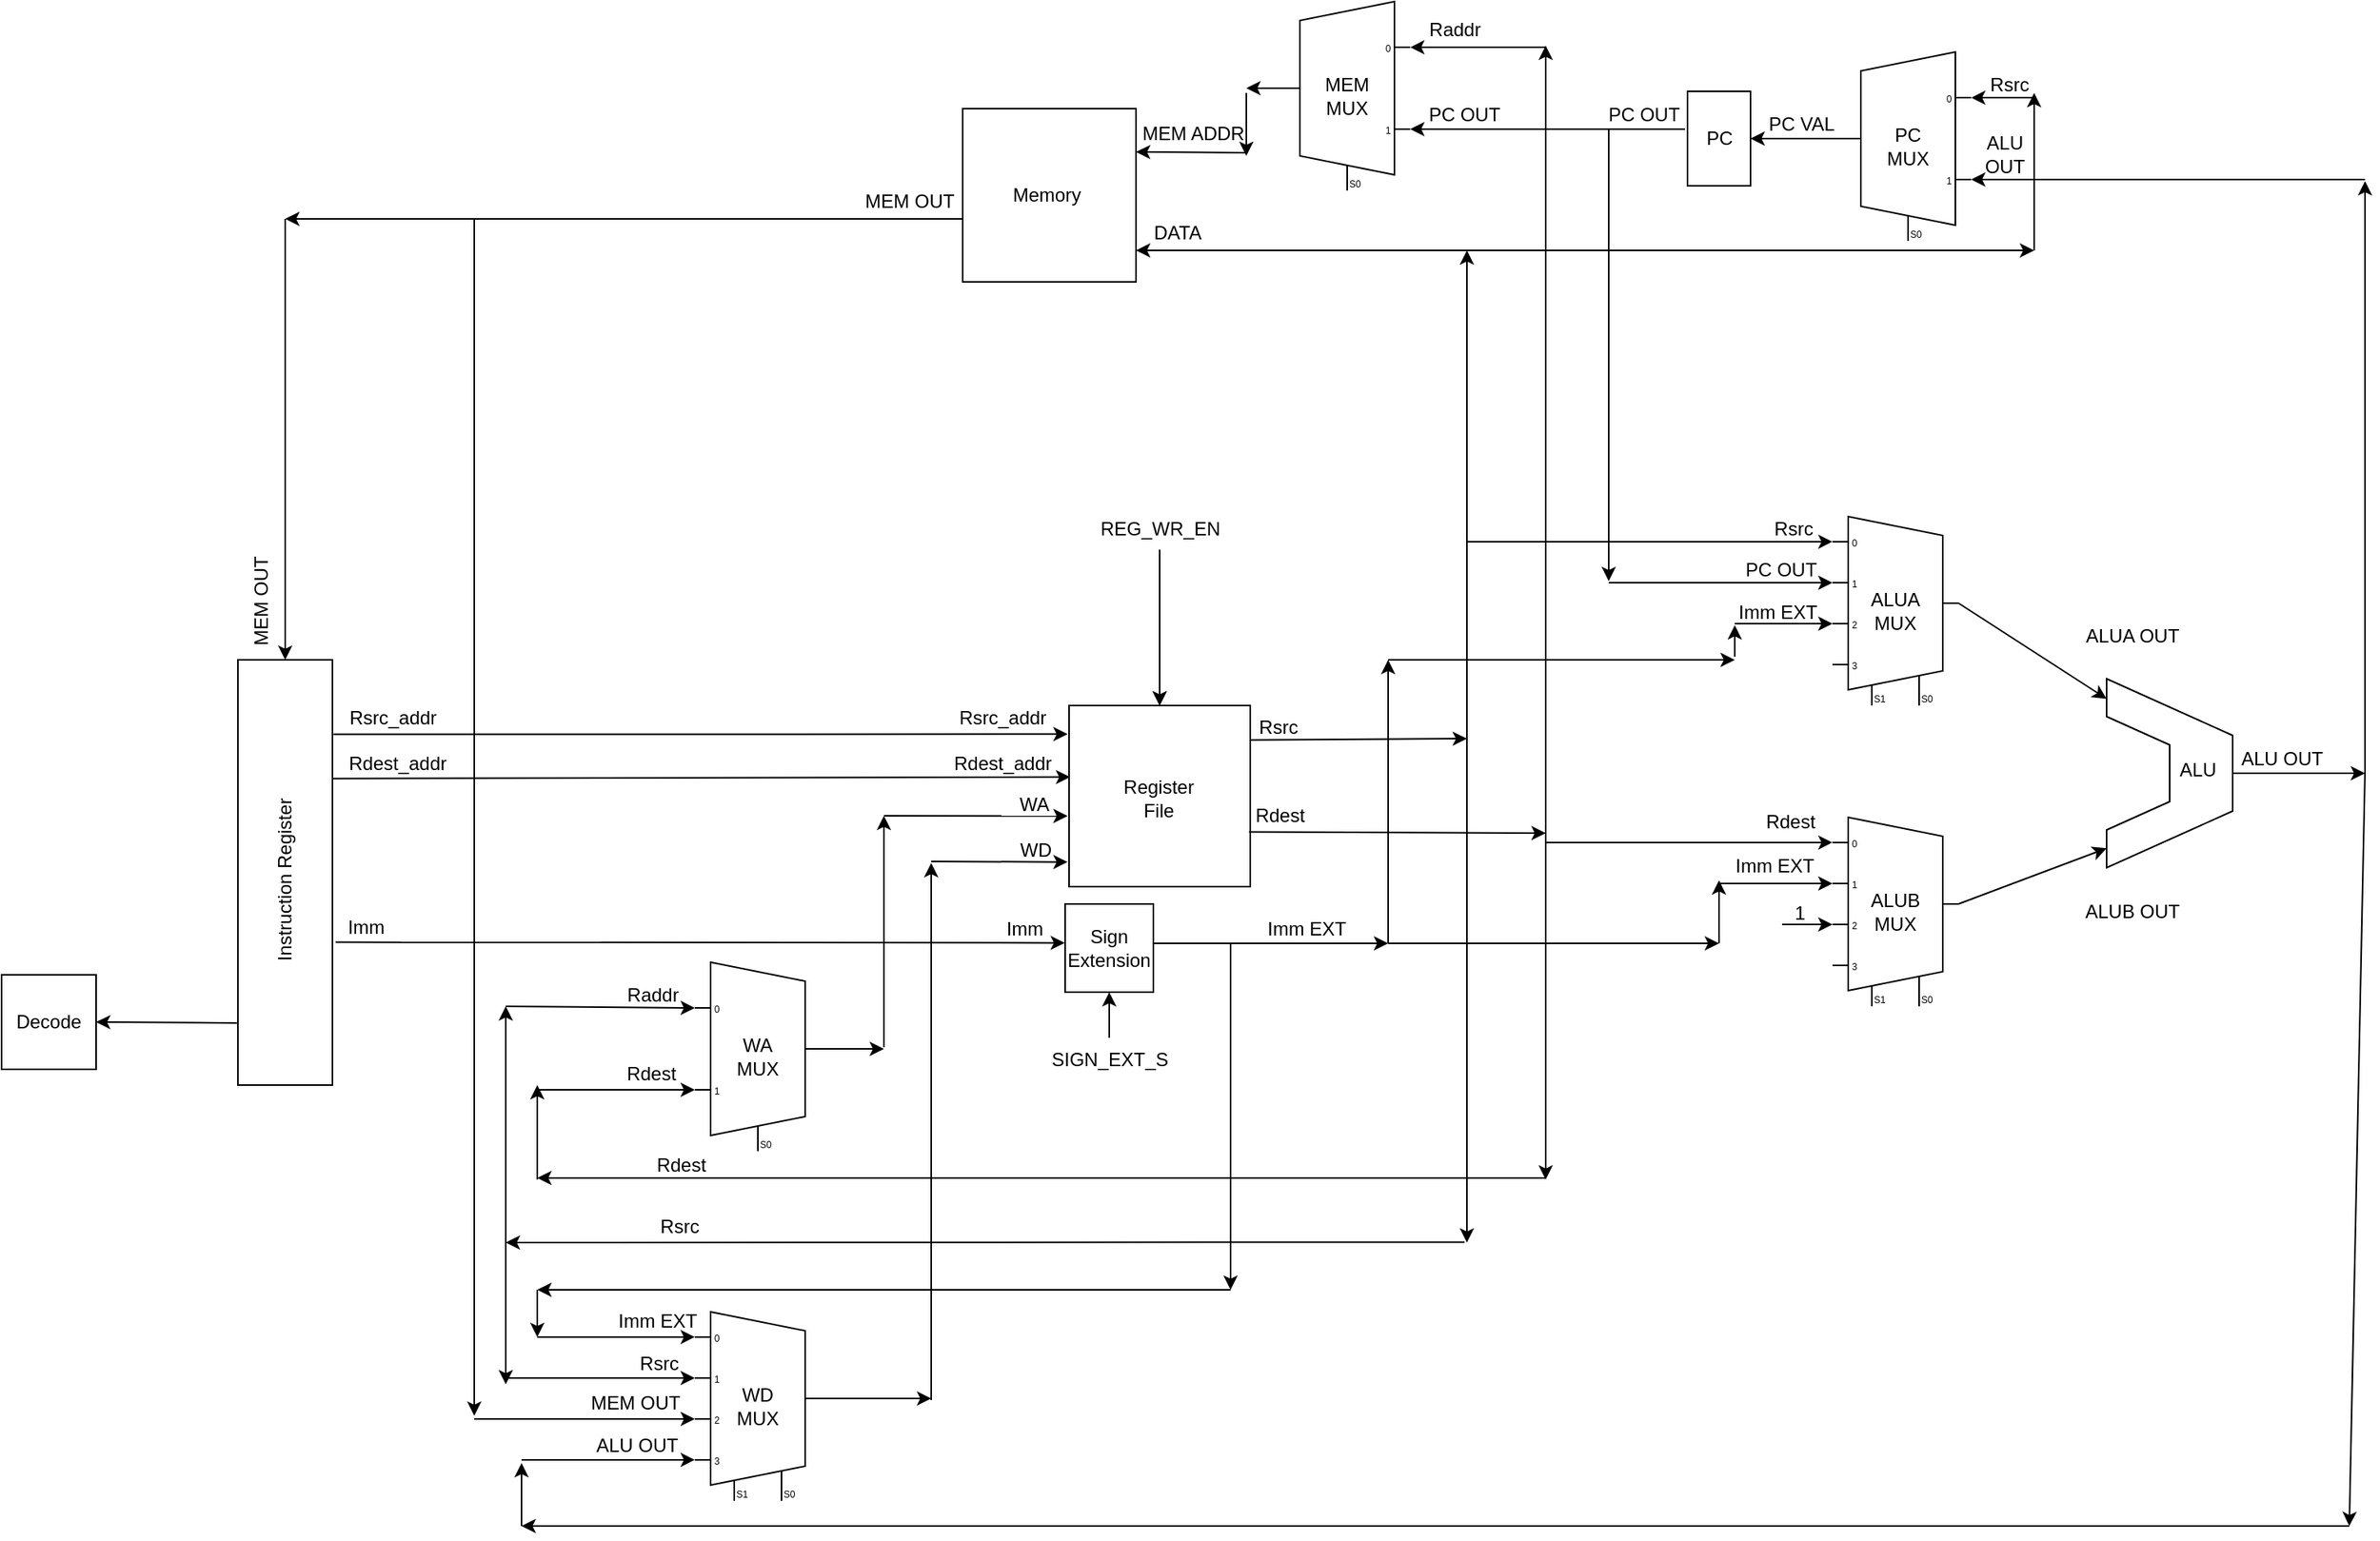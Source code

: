<mxfile version="24.8.4">
  <diagram name="Page-1" id="LI1cqc4f5GoJ5b9z3YXY">
    <mxGraphModel dx="1850" dy="590" grid="1" gridSize="10" guides="1" tooltips="1" connect="1" arrows="1" fold="1" page="1" pageScale="1" pageWidth="850" pageHeight="1100" math="0" shadow="0">
      <root>
        <mxCell id="0" />
        <mxCell id="1" parent="0" />
        <mxCell id="9z99N92EfXgimf6kSds7-51" value="" style="group" parent="1" vertex="1" connectable="0">
          <mxGeometry x="1012" y="502" width="80" height="120" as="geometry" />
        </mxCell>
        <mxCell id="K2oi60XM3H0Ri219pjTM-1" value="" style="group" parent="9z99N92EfXgimf6kSds7-51" vertex="1" connectable="0">
          <mxGeometry x="44" width="80" height="120" as="geometry" />
        </mxCell>
        <mxCell id="9z99N92EfXgimf6kSds7-6" value="" style="shape=stencil(tZXRjoIwEEW/pq+bQsPq6wb1PyqOS2NtSdvV3b93oGCs0I0IJISkc7mHIb1DCcttySsgKS0J25A0TSjFO66vT2tuKyicL164EXwvwSvWGX2Cqzi4liFUCUa4WmVbQr/wmfpieaGVQojQygbKg44wLhR66a+Hta//C1YV8s/gwLRNNtXd68yPbAFqskSnIbPre95OZ6KGvSaL7NQ81ORNJsuxEgsxy/e8OH0b/aMOfVdUO2oDA8JdFlL6AYt9YMXruesJnXzWF/h/moawnVsK9eC+/wxaP5sKWI0FPGWMTvOvx9qz0P+ZTfOzsf7Q/sL+FVLbaHKwHgkPHguDmWs8vcQ2VX+ONIUb);whiteSpace=wrap;html=1;" parent="K2oi60XM3H0Ri219pjTM-1" vertex="1">
          <mxGeometry width="80" height="120" as="geometry" />
        </mxCell>
        <mxCell id="9z99N92EfXgimf6kSds7-7" value="ALU" style="text;strokeColor=none;align=center;fillColor=none;html=1;verticalAlign=middle;whiteSpace=wrap;rounded=0;" parent="K2oi60XM3H0Ri219pjTM-1" vertex="1">
          <mxGeometry x="43" y="43" width="30" height="30" as="geometry" />
        </mxCell>
        <mxCell id="9H-k_ZPfXgQ5hOs1PysZ-1" value="" style="whiteSpace=wrap;html=1;aspect=fixed;" parent="1" vertex="1">
          <mxGeometry x="330" y="140" width="110" height="110" as="geometry" />
        </mxCell>
        <mxCell id="9H-k_ZPfXgQ5hOs1PysZ-2" value="&lt;div&gt;Memory&lt;/div&gt;" style="text;html=1;align=center;verticalAlign=middle;resizable=0;points=[];autosize=1;strokeColor=none;fillColor=none;" parent="1" vertex="1">
          <mxGeometry x="347.5" y="180" width="70" height="30" as="geometry" />
        </mxCell>
        <mxCell id="9H-k_ZPfXgQ5hOs1PysZ-5" value="ALUA&lt;br&gt;MUX" style="shadow=0;dashed=0;align=center;html=1;strokeWidth=1;shape=mxgraph.electrical.abstract.mux2;whiteSpace=wrap;selectorPins=2;" parent="1" vertex="1">
          <mxGeometry x="882" y="399" width="80" height="120" as="geometry" />
        </mxCell>
        <mxCell id="9H-k_ZPfXgQ5hOs1PysZ-6" value="ALUB&lt;br&gt;&lt;div&gt;MUX&lt;/div&gt;" style="shadow=0;dashed=0;align=center;html=1;strokeWidth=1;shape=mxgraph.electrical.abstract.mux2;whiteSpace=wrap;selectorPins=2;" parent="1" vertex="1">
          <mxGeometry x="882" y="590" width="80" height="120" as="geometry" />
        </mxCell>
        <mxCell id="9H-k_ZPfXgQ5hOs1PysZ-8" value="" style="endArrow=classic;html=1;rounded=0;entryX=0;entryY=0.108;entryDx=0;entryDy=3;entryPerimeter=0;" parent="1" target="9H-k_ZPfXgQ5hOs1PysZ-5" edge="1">
          <mxGeometry width="50" height="50" relative="1" as="geometry">
            <mxPoint x="650" y="415" as="sourcePoint" />
            <mxPoint x="872" y="428" as="targetPoint" />
          </mxGeometry>
        </mxCell>
        <mxCell id="9H-k_ZPfXgQ5hOs1PysZ-9" value="" style="endArrow=classic;html=1;rounded=0;entryX=0;entryY=0.325;entryDx=0;entryDy=3;entryPerimeter=0;" parent="1" target="9H-k_ZPfXgQ5hOs1PysZ-5" edge="1">
          <mxGeometry width="50" height="50" relative="1" as="geometry">
            <mxPoint x="740" y="441" as="sourcePoint" />
            <mxPoint x="882" y="479" as="targetPoint" />
          </mxGeometry>
        </mxCell>
        <mxCell id="9H-k_ZPfXgQ5hOs1PysZ-18" value="" style="endArrow=classic;html=1;rounded=0;entryX=0;entryY=0.542;entryDx=0;entryDy=3;entryPerimeter=0;" parent="1" target="9H-k_ZPfXgQ5hOs1PysZ-6" edge="1">
          <mxGeometry width="50" height="50" relative="1" as="geometry">
            <mxPoint x="850" y="658" as="sourcePoint" />
            <mxPoint x="854" y="659.87" as="targetPoint" />
          </mxGeometry>
        </mxCell>
        <mxCell id="9H-k_ZPfXgQ5hOs1PysZ-19" value="Rsrc" style="text;html=1;align=center;verticalAlign=middle;resizable=0;points=[];autosize=1;strokeColor=none;fillColor=none;" parent="1" vertex="1">
          <mxGeometry x="832" y="392" width="50" height="30" as="geometry" />
        </mxCell>
        <mxCell id="9H-k_ZPfXgQ5hOs1PysZ-20" value="PC OUT" style="text;html=1;align=center;verticalAlign=middle;resizable=0;points=[];autosize=1;strokeColor=none;fillColor=none;" parent="1" vertex="1">
          <mxGeometry x="814" y="418" width="70" height="30" as="geometry" />
        </mxCell>
        <mxCell id="9H-k_ZPfXgQ5hOs1PysZ-23" value="1" style="text;html=1;align=center;verticalAlign=middle;resizable=0;points=[];autosize=1;strokeColor=none;fillColor=none;" parent="1" vertex="1">
          <mxGeometry x="846" y="636" width="30" height="30" as="geometry" />
        </mxCell>
        <mxCell id="9H-k_ZPfXgQ5hOs1PysZ-24" value="" style="endArrow=classic;html=1;rounded=0;exitX=1;exitY=0.5;exitDx=0;exitDy=-5;exitPerimeter=0;entryX=0;entryY=0.106;entryDx=0;entryDy=0;entryPerimeter=0;" parent="1" source="9H-k_ZPfXgQ5hOs1PysZ-5" target="9z99N92EfXgimf6kSds7-6" edge="1">
          <mxGeometry width="50" height="50" relative="1" as="geometry">
            <mxPoint x="1022" y="550" as="sourcePoint" />
            <mxPoint x="1072" y="500" as="targetPoint" />
          </mxGeometry>
        </mxCell>
        <mxCell id="9H-k_ZPfXgQ5hOs1PysZ-25" value="" style="endArrow=classic;html=1;rounded=0;exitX=1;exitY=0.5;exitDx=0;exitDy=-5;exitPerimeter=0;entryX=0;entryY=0.897;entryDx=0;entryDy=0;entryPerimeter=0;" parent="1" source="9H-k_ZPfXgQ5hOs1PysZ-6" target="9z99N92EfXgimf6kSds7-6" edge="1">
          <mxGeometry width="50" height="50" relative="1" as="geometry">
            <mxPoint x="1052" y="570" as="sourcePoint" />
            <mxPoint x="1102" y="520" as="targetPoint" />
          </mxGeometry>
        </mxCell>
        <mxCell id="9H-k_ZPfXgQ5hOs1PysZ-26" value="ALUA OUT" style="text;html=1;align=center;verticalAlign=middle;resizable=0;points=[];autosize=1;strokeColor=none;fillColor=none;rotation=0;" parent="1" vertex="1">
          <mxGeometry x="1032" y="460" width="80" height="30" as="geometry" />
        </mxCell>
        <mxCell id="9H-k_ZPfXgQ5hOs1PysZ-27" value="ALUB OUT" style="text;html=1;align=center;verticalAlign=middle;resizable=0;points=[];autosize=1;strokeColor=none;fillColor=none;rotation=0;" parent="1" vertex="1">
          <mxGeometry x="1032" y="635" width="80" height="30" as="geometry" />
        </mxCell>
        <mxCell id="9H-k_ZPfXgQ5hOs1PysZ-36" value="" style="endArrow=classic;html=1;rounded=0;exitX=1;exitY=0.5;exitDx=0;exitDy=0;" parent="1" source="9z99N92EfXgimf6kSds7-6" edge="1">
          <mxGeometry width="50" height="50" relative="1" as="geometry">
            <mxPoint x="1140" y="571" as="sourcePoint" />
            <mxPoint x="1220" y="562" as="targetPoint" />
          </mxGeometry>
        </mxCell>
        <mxCell id="9H-k_ZPfXgQ5hOs1PysZ-37" value="ALU OUT" style="text;html=1;align=center;verticalAlign=middle;resizable=0;points=[];autosize=1;strokeColor=none;fillColor=none;" parent="1" vertex="1">
          <mxGeometry x="1127" y="538" width="80" height="30" as="geometry" />
        </mxCell>
        <mxCell id="9H-k_ZPfXgQ5hOs1PysZ-38" value="" style="endArrow=classic;html=1;rounded=0;" parent="1" edge="1">
          <mxGeometry width="50" height="50" relative="1" as="geometry">
            <mxPoint x="1220" y="560" as="sourcePoint" />
            <mxPoint x="1220" y="186" as="targetPoint" />
          </mxGeometry>
        </mxCell>
        <mxCell id="9H-k_ZPfXgQ5hOs1PysZ-43" value="" style="endArrow=classic;html=1;rounded=0;exitX=0;exitY=0.636;exitDx=0;exitDy=0;exitPerimeter=0;" parent="1" source="9H-k_ZPfXgQ5hOs1PysZ-1" edge="1">
          <mxGeometry width="50" height="50" relative="1" as="geometry">
            <mxPoint x="430" y="430" as="sourcePoint" />
            <mxPoint x="-100" y="210" as="targetPoint" />
          </mxGeometry>
        </mxCell>
        <mxCell id="9H-k_ZPfXgQ5hOs1PysZ-47" value="MEM OUT" style="text;html=1;align=center;verticalAlign=middle;resizable=0;points=[];autosize=1;strokeColor=none;fillColor=none;" parent="1" vertex="1">
          <mxGeometry x="256" y="184" width="80" height="30" as="geometry" />
        </mxCell>
        <mxCell id="9H-k_ZPfXgQ5hOs1PysZ-69" value="" style="endArrow=classic;html=1;rounded=0;entryX=1;entryY=0.5;entryDx=0;entryDy=0;" parent="1" edge="1">
          <mxGeometry width="50" height="50" relative="1" as="geometry">
            <mxPoint x="650" y="230" as="sourcePoint" />
            <mxPoint x="440" y="230" as="targetPoint" />
          </mxGeometry>
        </mxCell>
        <mxCell id="9H-k_ZPfXgQ5hOs1PysZ-71" value="&lt;div&gt;DATA&lt;/div&gt;" style="text;html=1;align=center;verticalAlign=middle;resizable=0;points=[];autosize=1;strokeColor=none;fillColor=none;" parent="1" vertex="1">
          <mxGeometry x="441" y="204" width="50" height="30" as="geometry" />
        </mxCell>
        <mxCell id="9H-k_ZPfXgQ5hOs1PysZ-72" value="" style="endArrow=classic;html=1;rounded=0;" parent="1" edge="1">
          <mxGeometry width="50" height="50" relative="1" as="geometry">
            <mxPoint x="700" y="600" as="sourcePoint" />
            <mxPoint x="700" y="100" as="targetPoint" />
          </mxGeometry>
        </mxCell>
        <mxCell id="9H-k_ZPfXgQ5hOs1PysZ-79" value="Rdest" style="text;html=1;align=center;verticalAlign=middle;resizable=0;points=[];autosize=1;strokeColor=none;fillColor=none;" parent="1" vertex="1">
          <mxGeometry x="830" y="578" width="50" height="30" as="geometry" />
        </mxCell>
        <mxCell id="9H-k_ZPfXgQ5hOs1PysZ-94" value="" style="endArrow=classic;html=1;rounded=0;" parent="1" edge="1">
          <mxGeometry width="50" height="50" relative="1" as="geometry">
            <mxPoint x="650" y="540" as="sourcePoint" />
            <mxPoint x="650" y="860" as="targetPoint" />
          </mxGeometry>
        </mxCell>
        <mxCell id="9H-k_ZPfXgQ5hOs1PysZ-99" value="" style="endArrow=classic;html=1;rounded=0;" parent="1" edge="1">
          <mxGeometry width="50" height="50" relative="1" as="geometry">
            <mxPoint x="600" y="670" as="sourcePoint" />
            <mxPoint x="600" y="490" as="targetPoint" />
          </mxGeometry>
        </mxCell>
        <mxCell id="9H-k_ZPfXgQ5hOs1PysZ-101" value="Imm EXT" style="text;html=1;align=center;verticalAlign=middle;resizable=0;points=[];autosize=1;strokeColor=none;fillColor=none;" parent="1" vertex="1">
          <mxGeometry x="812" y="445" width="70" height="30" as="geometry" />
        </mxCell>
        <mxCell id="9H-k_ZPfXgQ5hOs1PysZ-102" value="" style="endArrow=classic;html=1;rounded=0;" parent="1" edge="1">
          <mxGeometry width="50" height="50" relative="1" as="geometry">
            <mxPoint x="700" y="600" as="sourcePoint" />
            <mxPoint x="700" y="820" as="targetPoint" />
          </mxGeometry>
        </mxCell>
        <mxCell id="9H-k_ZPfXgQ5hOs1PysZ-109" value="WA&lt;br&gt;MUX" style="shadow=0;dashed=0;align=center;html=1;strokeWidth=1;shape=mxgraph.electrical.abstract.mux2;whiteSpace=wrap;" parent="1" vertex="1">
          <mxGeometry x="160" y="682" width="80" height="120" as="geometry" />
        </mxCell>
        <mxCell id="9H-k_ZPfXgQ5hOs1PysZ-110" value="&lt;div&gt;WD&lt;/div&gt;MUX" style="shadow=0;dashed=0;align=center;html=1;strokeWidth=1;shape=mxgraph.electrical.abstract.mux2;whiteSpace=wrap;selectorPins=2;" parent="1" vertex="1">
          <mxGeometry x="160" y="904" width="80" height="120" as="geometry" />
        </mxCell>
        <mxCell id="9H-k_ZPfXgQ5hOs1PysZ-111" value="" style="whiteSpace=wrap;html=1;aspect=fixed;" parent="1" vertex="1">
          <mxGeometry x="397.5" y="519" width="115" height="115" as="geometry" />
        </mxCell>
        <mxCell id="9H-k_ZPfXgQ5hOs1PysZ-112" value="" style="endArrow=classic;html=1;rounded=0;entryX=-0.008;entryY=0.864;entryDx=0;entryDy=0;entryPerimeter=0;" parent="1" target="9H-k_ZPfXgQ5hOs1PysZ-111" edge="1">
          <mxGeometry width="50" height="50" relative="1" as="geometry">
            <mxPoint x="310" y="618" as="sourcePoint" />
            <mxPoint x="381" y="629.25" as="targetPoint" />
          </mxGeometry>
        </mxCell>
        <mxCell id="9H-k_ZPfXgQ5hOs1PysZ-113" value="" style="endArrow=classic;html=1;rounded=0;entryX=-0.008;entryY=0.158;entryDx=0;entryDy=0;entryPerimeter=0;exitX=1.011;exitY=0.175;exitDx=0;exitDy=0;exitPerimeter=0;" parent="1" source="9H-k_ZPfXgQ5hOs1PysZ-139" target="9H-k_ZPfXgQ5hOs1PysZ-111" edge="1">
          <mxGeometry width="50" height="50" relative="1" as="geometry">
            <mxPoint x="310" y="537" as="sourcePoint" />
            <mxPoint x="390" y="537.81" as="targetPoint" />
          </mxGeometry>
        </mxCell>
        <mxCell id="9H-k_ZPfXgQ5hOs1PysZ-114" value="" style="endArrow=classic;html=1;rounded=0;entryX=0.006;entryY=0.395;entryDx=0;entryDy=0;entryPerimeter=0;exitX=0.996;exitY=0.279;exitDx=0;exitDy=0;exitPerimeter=0;" parent="1" source="9H-k_ZPfXgQ5hOs1PysZ-139" target="9H-k_ZPfXgQ5hOs1PysZ-111" edge="1">
          <mxGeometry width="50" height="50" relative="1" as="geometry">
            <mxPoint x="309.5" y="564" as="sourcePoint" />
            <mxPoint x="397.5" y="564" as="targetPoint" />
          </mxGeometry>
        </mxCell>
        <mxCell id="9H-k_ZPfXgQ5hOs1PysZ-115" value="" style="endArrow=classic;html=1;rounded=0;entryX=-0.008;entryY=0.61;entryDx=0;entryDy=0;entryPerimeter=0;" parent="1" target="9H-k_ZPfXgQ5hOs1PysZ-111" edge="1">
          <mxGeometry width="50" height="50" relative="1" as="geometry">
            <mxPoint x="280" y="589" as="sourcePoint" />
            <mxPoint x="390" y="582.81" as="targetPoint" />
          </mxGeometry>
        </mxCell>
        <mxCell id="9H-k_ZPfXgQ5hOs1PysZ-116" value="Register&lt;br&gt;File" style="text;html=1;align=center;verticalAlign=middle;resizable=0;points=[];autosize=1;strokeColor=none;fillColor=none;" parent="1" vertex="1">
          <mxGeometry x="418.5" y="557.5" width="70" height="40" as="geometry" />
        </mxCell>
        <mxCell id="9H-k_ZPfXgQ5hOs1PysZ-117" value="" style="endArrow=classic;html=1;rounded=0;exitX=1;exitY=0.5;exitDx=0;exitDy=-5;exitPerimeter=0;" parent="1" edge="1">
          <mxGeometry width="50" height="50" relative="1" as="geometry">
            <mxPoint x="280.0" y="736" as="sourcePoint" />
            <mxPoint x="280" y="589" as="targetPoint" />
          </mxGeometry>
        </mxCell>
        <mxCell id="9H-k_ZPfXgQ5hOs1PysZ-119" value="WD" style="text;html=1;align=center;verticalAlign=middle;resizable=0;points=[];autosize=1;strokeColor=none;fillColor=none;" parent="1" vertex="1">
          <mxGeometry x="355.5" y="595.5" width="40" height="30" as="geometry" />
        </mxCell>
        <mxCell id="9H-k_ZPfXgQ5hOs1PysZ-120" value="" style="endArrow=classic;html=1;rounded=0;exitX=1;exitY=0.5;exitDx=0;exitDy=-5;exitPerimeter=0;" parent="1" source="9H-k_ZPfXgQ5hOs1PysZ-109" edge="1">
          <mxGeometry width="50" height="50" relative="1" as="geometry">
            <mxPoint x="300" y="749" as="sourcePoint" />
            <mxPoint x="280" y="737" as="targetPoint" />
          </mxGeometry>
        </mxCell>
        <mxCell id="9H-k_ZPfXgQ5hOs1PysZ-121" value="WA" style="text;html=1;align=center;verticalAlign=middle;resizable=0;points=[];autosize=1;strokeColor=none;fillColor=none;" parent="1" vertex="1">
          <mxGeometry x="355" y="567" width="40" height="30" as="geometry" />
        </mxCell>
        <mxCell id="9H-k_ZPfXgQ5hOs1PysZ-122" value="" style="endArrow=classic;html=1;rounded=0;" parent="1" edge="1">
          <mxGeometry width="50" height="50" relative="1" as="geometry">
            <mxPoint x="310" y="960" as="sourcePoint" />
            <mxPoint x="310" y="619" as="targetPoint" />
          </mxGeometry>
        </mxCell>
        <mxCell id="9H-k_ZPfXgQ5hOs1PysZ-124" value="" style="endArrow=classic;html=1;rounded=0;exitX=1;exitY=0.5;exitDx=0;exitDy=-5;exitPerimeter=0;" parent="1" source="9H-k_ZPfXgQ5hOs1PysZ-110" edge="1">
          <mxGeometry width="50" height="50" relative="1" as="geometry">
            <mxPoint x="360" y="949" as="sourcePoint" />
            <mxPoint x="310" y="959" as="targetPoint" />
          </mxGeometry>
        </mxCell>
        <mxCell id="9H-k_ZPfXgQ5hOs1PysZ-125" value="" style="endArrow=classic;html=1;rounded=0;entryX=0;entryY=0.217;entryDx=0;entryDy=3;entryPerimeter=0;" parent="1" target="9H-k_ZPfXgQ5hOs1PysZ-109" edge="1">
          <mxGeometry width="50" height="50" relative="1" as="geometry">
            <mxPoint x="40" y="710" as="sourcePoint" />
            <mxPoint x="380" y="679" as="targetPoint" />
          </mxGeometry>
        </mxCell>
        <mxCell id="9H-k_ZPfXgQ5hOs1PysZ-127" value="" style="endArrow=classic;html=1;rounded=0;entryX=0;entryY=0.65;entryDx=0;entryDy=3;entryPerimeter=0;" parent="1" target="9H-k_ZPfXgQ5hOs1PysZ-109" edge="1">
          <mxGeometry width="50" height="50" relative="1" as="geometry">
            <mxPoint x="60" y="763" as="sourcePoint" />
            <mxPoint x="330" y="719" as="targetPoint" />
          </mxGeometry>
        </mxCell>
        <mxCell id="9H-k_ZPfXgQ5hOs1PysZ-129" value="" style="endArrow=classic;html=1;rounded=0;entryX=0;entryY=0.108;entryDx=0;entryDy=3;entryPerimeter=0;" parent="1" target="9H-k_ZPfXgQ5hOs1PysZ-110" edge="1">
          <mxGeometry width="50" height="50" relative="1" as="geometry">
            <mxPoint x="60" y="920" as="sourcePoint" />
            <mxPoint x="160" y="920" as="targetPoint" />
          </mxGeometry>
        </mxCell>
        <mxCell id="9H-k_ZPfXgQ5hOs1PysZ-130" value="" style="endArrow=classic;html=1;rounded=0;entryX=0;entryY=0.325;entryDx=0;entryDy=3;entryPerimeter=0;" parent="1" target="9H-k_ZPfXgQ5hOs1PysZ-110" edge="1">
          <mxGeometry width="50" height="50" relative="1" as="geometry">
            <mxPoint x="40" y="946" as="sourcePoint" />
            <mxPoint x="160" y="946.0" as="targetPoint" />
          </mxGeometry>
        </mxCell>
        <mxCell id="9H-k_ZPfXgQ5hOs1PysZ-132" value="Imm EXT" style="text;html=1;align=center;verticalAlign=middle;resizable=0;points=[];autosize=1;strokeColor=none;fillColor=none;" parent="1" vertex="1">
          <mxGeometry x="101" y="895" width="70" height="30" as="geometry" />
        </mxCell>
        <mxCell id="9H-k_ZPfXgQ5hOs1PysZ-133" value="&lt;div&gt;Rsrc&lt;br&gt;&lt;/div&gt;" style="text;html=1;align=center;verticalAlign=middle;resizable=0;points=[];autosize=1;strokeColor=none;fillColor=none;" parent="1" vertex="1">
          <mxGeometry x="112" y="922" width="50" height="30" as="geometry" />
        </mxCell>
        <mxCell id="9H-k_ZPfXgQ5hOs1PysZ-134" value="Rdest" style="text;html=1;align=center;verticalAlign=middle;resizable=0;points=[];autosize=1;strokeColor=none;fillColor=none;" parent="1" vertex="1">
          <mxGeometry x="107" y="738" width="50" height="30" as="geometry" />
        </mxCell>
        <mxCell id="9H-k_ZPfXgQ5hOs1PysZ-136" value="" style="endArrow=classic;html=1;rounded=0;entryX=0;entryY=0.542;entryDx=0;entryDy=3;entryPerimeter=0;" parent="1" target="9H-k_ZPfXgQ5hOs1PysZ-110" edge="1">
          <mxGeometry width="50" height="50" relative="1" as="geometry">
            <mxPoint x="20" y="972" as="sourcePoint" />
            <mxPoint x="157" y="970" as="targetPoint" />
          </mxGeometry>
        </mxCell>
        <mxCell id="9H-k_ZPfXgQ5hOs1PysZ-137" value="MEM OUT" style="text;html=1;align=center;verticalAlign=middle;resizable=0;points=[];autosize=1;strokeColor=none;fillColor=none;" parent="1" vertex="1">
          <mxGeometry x="82" y="947" width="80" height="30" as="geometry" />
        </mxCell>
        <mxCell id="9H-k_ZPfXgQ5hOs1PysZ-138" value="&lt;div&gt;Raddr&lt;/div&gt;" style="text;html=1;align=center;verticalAlign=middle;resizable=0;points=[];autosize=1;strokeColor=none;fillColor=none;" parent="1" vertex="1">
          <mxGeometry x="103" y="688" width="60" height="30" as="geometry" />
        </mxCell>
        <mxCell id="9H-k_ZPfXgQ5hOs1PysZ-139" value="" style="rounded=0;whiteSpace=wrap;html=1;" parent="1" vertex="1">
          <mxGeometry x="-130" y="490" width="60" height="270" as="geometry" />
        </mxCell>
        <mxCell id="9H-k_ZPfXgQ5hOs1PysZ-140" value="" style="endArrow=classic;html=1;rounded=0;exitX=1.033;exitY=0.664;exitDx=0;exitDy=0;exitPerimeter=0;entryX=-0.003;entryY=0.441;entryDx=0;entryDy=0;entryPerimeter=0;" parent="1" source="9H-k_ZPfXgQ5hOs1PysZ-139" target="YOEN7R9wZq0KIIL8G6Gs-15" edge="1">
          <mxGeometry width="50" height="50" relative="1" as="geometry">
            <mxPoint y="660" as="sourcePoint" />
            <mxPoint x="390" y="670" as="targetPoint" />
          </mxGeometry>
        </mxCell>
        <mxCell id="9H-k_ZPfXgQ5hOs1PysZ-141" value="&lt;div&gt;Imm&lt;/div&gt;" style="text;html=1;align=center;verticalAlign=middle;resizable=0;points=[];autosize=1;strokeColor=none;fillColor=none;" parent="1" vertex="1">
          <mxGeometry x="-74" y="645" width="50" height="30" as="geometry" />
        </mxCell>
        <mxCell id="9H-k_ZPfXgQ5hOs1PysZ-142" value="Rsrc_addr" style="text;html=1;align=center;verticalAlign=middle;resizable=0;points=[];autosize=1;strokeColor=none;fillColor=none;" parent="1" vertex="1">
          <mxGeometry x="315" y="512" width="80" height="30" as="geometry" />
        </mxCell>
        <mxCell id="9H-k_ZPfXgQ5hOs1PysZ-143" value="Rdest_addr" style="text;html=1;align=center;verticalAlign=middle;resizable=0;points=[];autosize=1;strokeColor=none;fillColor=none;" parent="1" vertex="1">
          <mxGeometry x="310" y="541" width="90" height="30" as="geometry" />
        </mxCell>
        <mxCell id="9H-k_ZPfXgQ5hOs1PysZ-144" value="Instruction Register" style="text;html=1;align=center;verticalAlign=middle;resizable=0;points=[];autosize=1;strokeColor=none;fillColor=none;rotation=-90;" parent="1" vertex="1">
          <mxGeometry x="-165" y="615" width="130" height="30" as="geometry" />
        </mxCell>
        <mxCell id="9H-k_ZPfXgQ5hOs1PysZ-145" value="Rsrc_addr" style="text;html=1;align=center;verticalAlign=middle;resizable=0;points=[];autosize=1;strokeColor=none;fillColor=none;" parent="1" vertex="1">
          <mxGeometry x="-72" y="512" width="80" height="30" as="geometry" />
        </mxCell>
        <mxCell id="9H-k_ZPfXgQ5hOs1PysZ-146" value="Rdest_addr" style="text;html=1;align=center;verticalAlign=middle;resizable=0;points=[];autosize=1;strokeColor=none;fillColor=none;" parent="1" vertex="1">
          <mxGeometry x="-74" y="541" width="90" height="30" as="geometry" />
        </mxCell>
        <mxCell id="9H-k_ZPfXgQ5hOs1PysZ-147" value="" style="endArrow=classic;html=1;rounded=0;exitX=1.002;exitY=0.19;exitDx=0;exitDy=0;exitPerimeter=0;" parent="1" source="9H-k_ZPfXgQ5hOs1PysZ-111" edge="1">
          <mxGeometry width="50" height="50" relative="1" as="geometry">
            <mxPoint x="610" y="600" as="sourcePoint" />
            <mxPoint x="650" y="540" as="targetPoint" />
          </mxGeometry>
        </mxCell>
        <mxCell id="9H-k_ZPfXgQ5hOs1PysZ-148" value="Rsrc" style="text;html=1;align=center;verticalAlign=middle;resizable=0;points=[];autosize=1;strokeColor=none;fillColor=none;" parent="1" vertex="1">
          <mxGeometry x="505" y="518" width="50" height="30" as="geometry" />
        </mxCell>
        <mxCell id="9H-k_ZPfXgQ5hOs1PysZ-149" value="" style="endArrow=classic;html=1;rounded=0;exitX=0.993;exitY=0.698;exitDx=0;exitDy=0;exitPerimeter=0;" parent="1" source="9H-k_ZPfXgQ5hOs1PysZ-111" edge="1">
          <mxGeometry width="50" height="50" relative="1" as="geometry">
            <mxPoint x="630" y="600" as="sourcePoint" />
            <mxPoint x="700" y="600" as="targetPoint" />
          </mxGeometry>
        </mxCell>
        <mxCell id="9H-k_ZPfXgQ5hOs1PysZ-150" value="Rdest" style="text;html=1;align=center;verticalAlign=middle;resizable=0;points=[];autosize=1;strokeColor=none;fillColor=none;" parent="1" vertex="1">
          <mxGeometry x="506" y="574" width="50" height="30" as="geometry" />
        </mxCell>
        <mxCell id="9H-k_ZPfXgQ5hOs1PysZ-151" value="Decode" style="rounded=0;whiteSpace=wrap;html=1;" parent="1" vertex="1">
          <mxGeometry x="-280" y="690" width="60" height="60" as="geometry" />
        </mxCell>
        <mxCell id="9H-k_ZPfXgQ5hOs1PysZ-152" value="" style="endArrow=classic;html=1;rounded=0;entryX=1;entryY=0.5;entryDx=0;entryDy=0;exitX=-0.01;exitY=0.854;exitDx=0;exitDy=0;exitPerimeter=0;" parent="1" source="9H-k_ZPfXgQ5hOs1PysZ-139" target="9H-k_ZPfXgQ5hOs1PysZ-151" edge="1">
          <mxGeometry width="50" height="50" relative="1" as="geometry">
            <mxPoint x="-110" y="770" as="sourcePoint" />
            <mxPoint x="-60" y="720" as="targetPoint" />
          </mxGeometry>
        </mxCell>
        <mxCell id="9H-k_ZPfXgQ5hOs1PysZ-153" value="" style="endArrow=classic;html=1;rounded=0;entryX=0.5;entryY=0;entryDx=0;entryDy=0;" parent="1" target="9H-k_ZPfXgQ5hOs1PysZ-139" edge="1">
          <mxGeometry width="50" height="50" relative="1" as="geometry">
            <mxPoint x="-100" y="210" as="sourcePoint" />
            <mxPoint x="210" y="440" as="targetPoint" />
          </mxGeometry>
        </mxCell>
        <mxCell id="9H-k_ZPfXgQ5hOs1PysZ-154" value="&lt;div&gt;MEM OUT&lt;/div&gt;" style="text;html=1;align=center;verticalAlign=middle;resizable=0;points=[];autosize=1;strokeColor=none;fillColor=none;rotation=-90;" parent="1" vertex="1">
          <mxGeometry x="-155" y="438" width="80" height="30" as="geometry" />
        </mxCell>
        <mxCell id="9H-k_ZPfXgQ5hOs1PysZ-155" value="" style="endArrow=classic;html=1;rounded=0;" parent="1" edge="1">
          <mxGeometry width="50" height="50" relative="1" as="geometry">
            <mxPoint x="700" y="819" as="sourcePoint" />
            <mxPoint x="60" y="819" as="targetPoint" />
          </mxGeometry>
        </mxCell>
        <mxCell id="9H-k_ZPfXgQ5hOs1PysZ-156" value="" style="endArrow=classic;html=1;rounded=0;exitX=-0.007;exitY=0.19;exitDx=0;exitDy=0;exitPerimeter=0;" parent="1" edge="1">
          <mxGeometry width="50" height="50" relative="1" as="geometry">
            <mxPoint x="648.51" y="859.7" as="sourcePoint" />
            <mxPoint x="40" y="860" as="targetPoint" />
          </mxGeometry>
        </mxCell>
        <mxCell id="9H-k_ZPfXgQ5hOs1PysZ-157" value="Rsrc" style="text;html=1;align=center;verticalAlign=middle;resizable=0;points=[];autosize=1;strokeColor=none;fillColor=none;" parent="1" vertex="1">
          <mxGeometry x="125" y="835" width="50" height="30" as="geometry" />
        </mxCell>
        <mxCell id="9H-k_ZPfXgQ5hOs1PysZ-158" value="Rdest" style="text;html=1;align=center;verticalAlign=middle;resizable=0;points=[];autosize=1;strokeColor=none;fillColor=none;" parent="1" vertex="1">
          <mxGeometry x="126" y="796" width="50" height="30" as="geometry" />
        </mxCell>
        <mxCell id="9H-k_ZPfXgQ5hOs1PysZ-159" value="" style="endArrow=classic;html=1;rounded=0;" parent="1" edge="1">
          <mxGeometry width="50" height="50" relative="1" as="geometry">
            <mxPoint x="60" y="820" as="sourcePoint" />
            <mxPoint x="60" y="760" as="targetPoint" />
          </mxGeometry>
        </mxCell>
        <mxCell id="9H-k_ZPfXgQ5hOs1PysZ-160" value="" style="endArrow=classic;html=1;rounded=0;" parent="1" edge="1">
          <mxGeometry width="50" height="50" relative="1" as="geometry">
            <mxPoint x="40" y="860" as="sourcePoint" />
            <mxPoint x="40" y="710" as="targetPoint" />
          </mxGeometry>
        </mxCell>
        <mxCell id="9H-k_ZPfXgQ5hOs1PysZ-161" value="" style="endArrow=classic;html=1;rounded=0;" parent="1" edge="1">
          <mxGeometry width="50" height="50" relative="1" as="geometry">
            <mxPoint x="40" y="860" as="sourcePoint" />
            <mxPoint x="40" y="950" as="targetPoint" />
          </mxGeometry>
        </mxCell>
        <mxCell id="9H-k_ZPfXgQ5hOs1PysZ-164" value="" style="endArrow=classic;html=1;rounded=0;" parent="1" edge="1">
          <mxGeometry width="50" height="50" relative="1" as="geometry">
            <mxPoint x="20" y="210" as="sourcePoint" />
            <mxPoint x="20" y="970" as="targetPoint" />
          </mxGeometry>
        </mxCell>
        <mxCell id="YOEN7R9wZq0KIIL8G6Gs-2" value="" style="endArrow=classic;html=1;rounded=0;" parent="1" edge="1">
          <mxGeometry width="50" height="50" relative="1" as="geometry">
            <mxPoint x="1220" y="560" as="sourcePoint" />
            <mxPoint x="1210" y="1040" as="targetPoint" />
          </mxGeometry>
        </mxCell>
        <mxCell id="YOEN7R9wZq0KIIL8G6Gs-3" value="" style="endArrow=classic;html=1;rounded=0;" parent="1" edge="1">
          <mxGeometry width="50" height="50" relative="1" as="geometry">
            <mxPoint x="1210" y="1040" as="sourcePoint" />
            <mxPoint x="50" y="1040" as="targetPoint" />
          </mxGeometry>
        </mxCell>
        <mxCell id="YOEN7R9wZq0KIIL8G6Gs-5" value="" style="endArrow=classic;html=1;rounded=0;entryX=0;entryY=0.758;entryDx=0;entryDy=3;entryPerimeter=0;" parent="1" target="9H-k_ZPfXgQ5hOs1PysZ-110" edge="1">
          <mxGeometry width="50" height="50" relative="1" as="geometry">
            <mxPoint x="50" y="998" as="sourcePoint" />
            <mxPoint x="260" y="960" as="targetPoint" />
          </mxGeometry>
        </mxCell>
        <mxCell id="YOEN7R9wZq0KIIL8G6Gs-6" value="ALU OUT" style="text;html=1;align=center;verticalAlign=middle;resizable=0;points=[];autosize=1;strokeColor=none;fillColor=none;" parent="1" vertex="1">
          <mxGeometry x="83" y="974" width="80" height="30" as="geometry" />
        </mxCell>
        <mxCell id="YOEN7R9wZq0KIIL8G6Gs-7" value="" style="endArrow=classic;html=1;rounded=0;" parent="1" edge="1">
          <mxGeometry width="50" height="50" relative="1" as="geometry">
            <mxPoint x="50" y="1040" as="sourcePoint" />
            <mxPoint x="50" y="1000" as="targetPoint" />
          </mxGeometry>
        </mxCell>
        <mxCell id="YOEN7R9wZq0KIIL8G6Gs-10" value="" style="endArrow=classic;html=1;rounded=0;entryX=0;entryY=0.542;entryDx=0;entryDy=3;entryPerimeter=0;" parent="1" target="9H-k_ZPfXgQ5hOs1PysZ-5" edge="1">
          <mxGeometry width="50" height="50" relative="1" as="geometry">
            <mxPoint x="820" y="467" as="sourcePoint" />
            <mxPoint x="830" y="430" as="targetPoint" />
          </mxGeometry>
        </mxCell>
        <mxCell id="YOEN7R9wZq0KIIL8G6Gs-12" value="" style="endArrow=classic;html=1;rounded=0;" parent="1" edge="1">
          <mxGeometry width="50" height="50" relative="1" as="geometry">
            <mxPoint x="600" y="490" as="sourcePoint" />
            <mxPoint x="820" y="490" as="targetPoint" />
          </mxGeometry>
        </mxCell>
        <mxCell id="YOEN7R9wZq0KIIL8G6Gs-14" value="" style="endArrow=classic;html=1;rounded=0;" parent="1" edge="1">
          <mxGeometry width="50" height="50" relative="1" as="geometry">
            <mxPoint x="820" y="488" as="sourcePoint" />
            <mxPoint x="820" y="468" as="targetPoint" />
          </mxGeometry>
        </mxCell>
        <mxCell id="YOEN7R9wZq0KIIL8G6Gs-15" value="Sign&lt;br&gt;Extension" style="whiteSpace=wrap;html=1;aspect=fixed;" parent="1" vertex="1">
          <mxGeometry x="395" y="645" width="56" height="56" as="geometry" />
        </mxCell>
        <mxCell id="YOEN7R9wZq0KIIL8G6Gs-16" value="Imm" style="text;html=1;align=center;verticalAlign=middle;resizable=0;points=[];autosize=1;strokeColor=none;fillColor=none;" parent="1" vertex="1">
          <mxGeometry x="344" y="646" width="50" height="30" as="geometry" />
        </mxCell>
        <mxCell id="YOEN7R9wZq0KIIL8G6Gs-17" value="" style="endArrow=classic;html=1;rounded=0;exitX=1;exitY=0.5;exitDx=0;exitDy=0;" parent="1" edge="1">
          <mxGeometry width="50" height="50" relative="1" as="geometry">
            <mxPoint x="451.0" y="670.0" as="sourcePoint" />
            <mxPoint x="600" y="670" as="targetPoint" />
          </mxGeometry>
        </mxCell>
        <mxCell id="YOEN7R9wZq0KIIL8G6Gs-18" value="Imm EXT" style="text;html=1;align=center;verticalAlign=middle;resizable=0;points=[];autosize=1;strokeColor=none;fillColor=none;" parent="1" vertex="1">
          <mxGeometry x="513" y="646" width="70" height="30" as="geometry" />
        </mxCell>
        <mxCell id="YOEN7R9wZq0KIIL8G6Gs-19" value="" style="endArrow=classic;html=1;rounded=0;" parent="1" edge="1">
          <mxGeometry width="50" height="50" relative="1" as="geometry">
            <mxPoint x="60" y="890" as="sourcePoint" />
            <mxPoint x="60" y="920" as="targetPoint" />
          </mxGeometry>
        </mxCell>
        <mxCell id="YOEN7R9wZq0KIIL8G6Gs-20" value="" style="endArrow=classic;html=1;rounded=0;" parent="1" edge="1">
          <mxGeometry width="50" height="50" relative="1" as="geometry">
            <mxPoint x="500" y="890" as="sourcePoint" />
            <mxPoint x="60" y="890" as="targetPoint" />
          </mxGeometry>
        </mxCell>
        <mxCell id="YOEN7R9wZq0KIIL8G6Gs-21" value="" style="endArrow=classic;html=1;rounded=0;" parent="1" edge="1">
          <mxGeometry width="50" height="50" relative="1" as="geometry">
            <mxPoint x="500" y="670" as="sourcePoint" />
            <mxPoint x="500" y="890" as="targetPoint" />
          </mxGeometry>
        </mxCell>
        <mxCell id="YOEN7R9wZq0KIIL8G6Gs-22" value="MEM&lt;br&gt;MUX" style="shadow=0;dashed=0;align=center;html=1;strokeWidth=1;shape=mxgraph.electrical.abstract.mux2;operation=demux;whiteSpace=wrap;" parent="1" vertex="1">
          <mxGeometry x="534" y="72" width="80" height="120" as="geometry" />
        </mxCell>
        <mxCell id="YOEN7R9wZq0KIIL8G6Gs-23" value="" style="endArrow=classic;html=1;rounded=0;entryX=1;entryY=0.217;entryDx=0;entryDy=3;entryPerimeter=0;" parent="1" target="YOEN7R9wZq0KIIL8G6Gs-22" edge="1">
          <mxGeometry width="50" height="50" relative="1" as="geometry">
            <mxPoint x="700" y="101" as="sourcePoint" />
            <mxPoint x="626" y="29" as="targetPoint" />
          </mxGeometry>
        </mxCell>
        <mxCell id="YOEN7R9wZq0KIIL8G6Gs-24" value="" style="endArrow=classic;html=1;rounded=0;entryX=1;entryY=0.65;entryDx=0;entryDy=3;entryPerimeter=0;exitX=-0.039;exitY=0.3;exitDx=0;exitDy=0;exitPerimeter=0;" parent="1" source="YOEN7R9wZq0KIIL8G6Gs-42" target="YOEN7R9wZq0KIIL8G6Gs-22" edge="1">
          <mxGeometry width="50" height="50" relative="1" as="geometry">
            <mxPoint x="770" y="153" as="sourcePoint" />
            <mxPoint x="620" y="79" as="targetPoint" />
          </mxGeometry>
        </mxCell>
        <mxCell id="YOEN7R9wZq0KIIL8G6Gs-25" value="Raddr" style="text;html=1;align=center;verticalAlign=middle;resizable=0;points=[];autosize=1;strokeColor=none;fillColor=none;" parent="1" vertex="1">
          <mxGeometry x="612" y="75" width="60" height="30" as="geometry" />
        </mxCell>
        <mxCell id="YOEN7R9wZq0KIIL8G6Gs-26" value="PC OUT" style="text;html=1;align=center;verticalAlign=middle;resizable=0;points=[];autosize=1;strokeColor=none;fillColor=none;" parent="1" vertex="1">
          <mxGeometry x="613" y="129" width="70" height="30" as="geometry" />
        </mxCell>
        <mxCell id="YOEN7R9wZq0KIIL8G6Gs-39" value="PC&lt;br&gt;MUX" style="shadow=0;dashed=0;align=center;html=1;strokeWidth=1;shape=mxgraph.electrical.abstract.mux2;operation=demux;whiteSpace=wrap;" parent="1" vertex="1">
          <mxGeometry x="890" y="104" width="80" height="120" as="geometry" />
        </mxCell>
        <mxCell id="YOEN7R9wZq0KIIL8G6Gs-40" value="" style="group" parent="1" vertex="1" connectable="0">
          <mxGeometry x="790" y="129" width="40" height="60" as="geometry" />
        </mxCell>
        <mxCell id="YOEN7R9wZq0KIIL8G6Gs-41" value="" style="rounded=0;whiteSpace=wrap;html=1;" parent="YOEN7R9wZq0KIIL8G6Gs-40" vertex="1">
          <mxGeometry width="40" height="60" as="geometry" />
        </mxCell>
        <mxCell id="YOEN7R9wZq0KIIL8G6Gs-42" value="PC" style="text;html=1;align=center;verticalAlign=middle;resizable=0;points=[];autosize=1;strokeColor=none;fillColor=none;" parent="YOEN7R9wZq0KIIL8G6Gs-40" vertex="1">
          <mxGeometry y="15" width="40" height="30" as="geometry" />
        </mxCell>
        <mxCell id="YOEN7R9wZq0KIIL8G6Gs-43" value="" style="endArrow=classic;html=1;rounded=0;entryX=1;entryY=0.5;entryDx=0;entryDy=0;exitX=0;exitY=0.458;exitDx=0;exitDy=0;exitPerimeter=0;" parent="1" source="YOEN7R9wZq0KIIL8G6Gs-39" target="YOEN7R9wZq0KIIL8G6Gs-41" edge="1">
          <mxGeometry width="50" height="50" relative="1" as="geometry">
            <mxPoint x="670" y="249" as="sourcePoint" />
            <mxPoint x="720" y="199" as="targetPoint" />
          </mxGeometry>
        </mxCell>
        <mxCell id="YOEN7R9wZq0KIIL8G6Gs-44" value="PC VAL" style="text;html=1;align=center;verticalAlign=middle;resizable=0;points=[];autosize=1;strokeColor=none;fillColor=none;" parent="1" vertex="1">
          <mxGeometry x="827" y="135" width="70" height="30" as="geometry" />
        </mxCell>
        <mxCell id="YOEN7R9wZq0KIIL8G6Gs-45" value="PC OUT" style="text;html=1;align=center;verticalAlign=middle;resizable=0;points=[];autosize=1;strokeColor=none;fillColor=none;" parent="1" vertex="1">
          <mxGeometry x="727" y="129" width="70" height="30" as="geometry" />
        </mxCell>
        <mxCell id="YOEN7R9wZq0KIIL8G6Gs-46" value="" style="endArrow=classic;html=1;rounded=0;entryX=1;entryY=0.25;entryDx=0;entryDy=0;" parent="1" target="9H-k_ZPfXgQ5hOs1PysZ-1" edge="1">
          <mxGeometry width="50" height="50" relative="1" as="geometry">
            <mxPoint x="510" y="168" as="sourcePoint" />
            <mxPoint x="580" y="250" as="targetPoint" />
          </mxGeometry>
        </mxCell>
        <mxCell id="YOEN7R9wZq0KIIL8G6Gs-47" value="" style="endArrow=classic;html=1;rounded=0;" parent="1" edge="1">
          <mxGeometry width="50" height="50" relative="1" as="geometry">
            <mxPoint x="510" y="130" as="sourcePoint" />
            <mxPoint x="510" y="170" as="targetPoint" />
          </mxGeometry>
        </mxCell>
        <mxCell id="YOEN7R9wZq0KIIL8G6Gs-48" value="" style="endArrow=classic;html=1;rounded=0;exitX=0;exitY=0.458;exitDx=0;exitDy=0;exitPerimeter=0;" parent="1" source="YOEN7R9wZq0KIIL8G6Gs-22" edge="1">
          <mxGeometry width="50" height="50" relative="1" as="geometry">
            <mxPoint x="538" y="138" as="sourcePoint" />
            <mxPoint x="510" y="127" as="targetPoint" />
          </mxGeometry>
        </mxCell>
        <mxCell id="YOEN7R9wZq0KIIL8G6Gs-49" value="MEM ADDR" style="text;html=1;align=center;verticalAlign=middle;resizable=0;points=[];autosize=1;strokeColor=none;fillColor=none;" parent="1" vertex="1">
          <mxGeometry x="431" y="141" width="90" height="30" as="geometry" />
        </mxCell>
        <mxCell id="YOEN7R9wZq0KIIL8G6Gs-50" value="" style="endArrow=classic;html=1;rounded=0;" parent="1" edge="1">
          <mxGeometry width="50" height="50" relative="1" as="geometry">
            <mxPoint x="650" y="230" as="sourcePoint" />
            <mxPoint x="1010" y="230" as="targetPoint" />
          </mxGeometry>
        </mxCell>
        <mxCell id="YOEN7R9wZq0KIIL8G6Gs-51" value="" style="endArrow=classic;html=1;rounded=0;" parent="1" edge="1">
          <mxGeometry width="50" height="50" relative="1" as="geometry">
            <mxPoint x="1010" y="230" as="sourcePoint" />
            <mxPoint x="1010" y="130" as="targetPoint" />
          </mxGeometry>
        </mxCell>
        <mxCell id="YOEN7R9wZq0KIIL8G6Gs-52" value="" style="endArrow=classic;html=1;rounded=0;entryX=1;entryY=0.217;entryDx=0;entryDy=3;entryPerimeter=0;" parent="1" target="YOEN7R9wZq0KIIL8G6Gs-39" edge="1">
          <mxGeometry width="50" height="50" relative="1" as="geometry">
            <mxPoint x="1010" y="133" as="sourcePoint" />
            <mxPoint x="960" y="130" as="targetPoint" />
          </mxGeometry>
        </mxCell>
        <mxCell id="YOEN7R9wZq0KIIL8G6Gs-53" value="Rsrc" style="text;html=1;align=center;verticalAlign=middle;resizable=0;points=[];autosize=1;strokeColor=none;fillColor=none;" parent="1" vertex="1">
          <mxGeometry x="969" y="110" width="50" height="30" as="geometry" />
        </mxCell>
        <mxCell id="YOEN7R9wZq0KIIL8G6Gs-54" value="" style="endArrow=classic;html=1;rounded=0;entryX=1;entryY=0.65;entryDx=0;entryDy=3;entryPerimeter=0;" parent="1" target="YOEN7R9wZq0KIIL8G6Gs-39" edge="1">
          <mxGeometry width="50" height="50" relative="1" as="geometry">
            <mxPoint x="1220" y="185" as="sourcePoint" />
            <mxPoint x="1050" y="240" as="targetPoint" />
          </mxGeometry>
        </mxCell>
        <mxCell id="YOEN7R9wZq0KIIL8G6Gs-55" value="ALU &lt;br&gt;OUT" style="text;html=1;align=center;verticalAlign=middle;resizable=0;points=[];autosize=1;strokeColor=none;fillColor=none;" parent="1" vertex="1">
          <mxGeometry x="966" y="149" width="50" height="40" as="geometry" />
        </mxCell>
        <mxCell id="YOEN7R9wZq0KIIL8G6Gs-56" value="" style="endArrow=classic;html=1;rounded=0;" parent="1" edge="1">
          <mxGeometry width="50" height="50" relative="1" as="geometry">
            <mxPoint x="650" y="540" as="sourcePoint" />
            <mxPoint x="650" y="230" as="targetPoint" />
          </mxGeometry>
        </mxCell>
        <mxCell id="YOEN7R9wZq0KIIL8G6Gs-57" value="" style="endArrow=classic;html=1;rounded=0;" parent="1" edge="1">
          <mxGeometry width="50" height="50" relative="1" as="geometry">
            <mxPoint x="740" y="153" as="sourcePoint" />
            <mxPoint x="740" y="440" as="targetPoint" />
          </mxGeometry>
        </mxCell>
        <mxCell id="aehjJ6CbeJxbUUqKp3Ej-1" value="" style="endArrow=classic;html=1;rounded=0;entryX=0;entryY=0.108;entryDx=0;entryDy=3;entryPerimeter=0;" parent="1" target="9H-k_ZPfXgQ5hOs1PysZ-6" edge="1">
          <mxGeometry width="50" height="50" relative="1" as="geometry">
            <mxPoint x="700" y="606" as="sourcePoint" />
            <mxPoint x="856" y="607" as="targetPoint" />
          </mxGeometry>
        </mxCell>
        <mxCell id="aehjJ6CbeJxbUUqKp3Ej-2" value="" style="endArrow=classic;html=1;rounded=0;" parent="1" edge="1">
          <mxGeometry width="50" height="50" relative="1" as="geometry">
            <mxPoint x="600" y="670" as="sourcePoint" />
            <mxPoint x="810" y="670" as="targetPoint" />
          </mxGeometry>
        </mxCell>
        <mxCell id="aehjJ6CbeJxbUUqKp3Ej-3" value="" style="endArrow=classic;html=1;rounded=0;" parent="1" edge="1">
          <mxGeometry width="50" height="50" relative="1" as="geometry">
            <mxPoint x="810" y="670" as="sourcePoint" />
            <mxPoint x="810" y="630" as="targetPoint" />
          </mxGeometry>
        </mxCell>
        <mxCell id="aehjJ6CbeJxbUUqKp3Ej-4" value="" style="endArrow=classic;html=1;rounded=0;entryX=0;entryY=0.325;entryDx=0;entryDy=3;entryPerimeter=0;" parent="1" target="9H-k_ZPfXgQ5hOs1PysZ-6" edge="1">
          <mxGeometry width="50" height="50" relative="1" as="geometry">
            <mxPoint x="810" y="632" as="sourcePoint" />
            <mxPoint x="820" y="600" as="targetPoint" />
          </mxGeometry>
        </mxCell>
        <mxCell id="aehjJ6CbeJxbUUqKp3Ej-5" value="Imm EXT" style="text;html=1;align=center;verticalAlign=middle;resizable=0;points=[];autosize=1;strokeColor=none;fillColor=none;" parent="1" vertex="1">
          <mxGeometry x="810" y="606" width="70" height="30" as="geometry" />
        </mxCell>
        <mxCell id="RVB9dk7XGmxuvq2xQaic-2" value="" style="endArrow=classic;html=1;rounded=0;entryX=0.5;entryY=1;entryDx=0;entryDy=0;" edge="1" parent="1" target="YOEN7R9wZq0KIIL8G6Gs-15">
          <mxGeometry width="50" height="50" relative="1" as="geometry">
            <mxPoint x="423" y="730" as="sourcePoint" />
            <mxPoint x="540" y="600" as="targetPoint" />
          </mxGeometry>
        </mxCell>
        <mxCell id="RVB9dk7XGmxuvq2xQaic-3" value="SIGN_EXT_S" style="text;html=1;align=center;verticalAlign=middle;resizable=0;points=[];autosize=1;strokeColor=none;fillColor=none;" vertex="1" parent="1">
          <mxGeometry x="373" y="729" width="100" height="30" as="geometry" />
        </mxCell>
        <mxCell id="RVB9dk7XGmxuvq2xQaic-4" value="" style="endArrow=classic;html=1;rounded=0;entryX=0.5;entryY=0;entryDx=0;entryDy=0;" edge="1" parent="1" target="9H-k_ZPfXgQ5hOs1PysZ-111">
          <mxGeometry width="50" height="50" relative="1" as="geometry">
            <mxPoint x="455" y="420" as="sourcePoint" />
            <mxPoint x="500" y="570" as="targetPoint" />
          </mxGeometry>
        </mxCell>
        <mxCell id="RVB9dk7XGmxuvq2xQaic-6" value="" style="edgeStyle=orthogonalEdgeStyle;rounded=0;orthogonalLoop=1;jettySize=auto;html=1;" edge="1" parent="1" source="RVB9dk7XGmxuvq2xQaic-5" target="9H-k_ZPfXgQ5hOs1PysZ-111">
          <mxGeometry relative="1" as="geometry" />
        </mxCell>
        <mxCell id="RVB9dk7XGmxuvq2xQaic-5" value="REG_WR_EN" style="text;html=1;align=center;verticalAlign=middle;resizable=0;points=[];autosize=1;strokeColor=none;fillColor=none;" vertex="1" parent="1">
          <mxGeometry x="405" y="392" width="100" height="30" as="geometry" />
        </mxCell>
      </root>
    </mxGraphModel>
  </diagram>
</mxfile>
